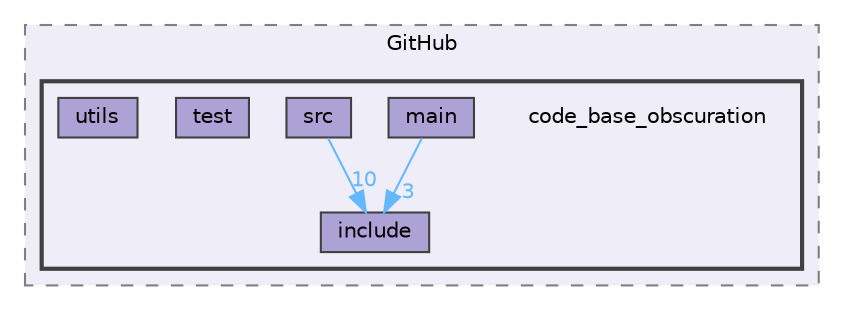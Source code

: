 digraph "C:/Users/Katia/Documents/GitHub/code_base_obscuration"
{
 // LATEX_PDF_SIZE
  bgcolor="transparent";
  edge [fontname=Helvetica,fontsize=10,labelfontname=Helvetica,labelfontsize=10];
  node [fontname=Helvetica,fontsize=10,shape=box,height=0.2,width=0.4];
  compound=true
  subgraph clusterdir_82d09b75812927f75554ad46f1f56e88 {
    graph [ bgcolor="#efedf7", pencolor="grey50", label="GitHub", fontname=Helvetica,fontsize=10 style="filled,dashed", URL="dir_82d09b75812927f75554ad46f1f56e88.html",tooltip=""]
  subgraph clusterdir_5775863d9c7d3ed38b43629c0c08d8a8 {
    graph [ bgcolor="#efedf7", pencolor="grey25", label="", fontname=Helvetica,fontsize=10 style="filled,bold", URL="dir_5775863d9c7d3ed38b43629c0c08d8a8.html",tooltip=""]
    dir_5775863d9c7d3ed38b43629c0c08d8a8 [shape=plaintext, label="code_base_obscuration"];
  dir_22d02f5bb5fe1487c74e4ebfacc28211 [label="include", fillcolor="#ada2d6", color="grey25", style="filled", URL="dir_22d02f5bb5fe1487c74e4ebfacc28211.html",tooltip=""];
  dir_0f7f09fd51f68cd34cce9da22157ca23 [label="main", fillcolor="#ada2d6", color="grey25", style="filled", URL="dir_0f7f09fd51f68cd34cce9da22157ca23.html",tooltip=""];
  dir_300da7042ed4f667eb05a50c7902a11d [label="src", fillcolor="#ada2d6", color="grey25", style="filled", URL="dir_300da7042ed4f667eb05a50c7902a11d.html",tooltip=""];
  dir_96d169e2693abe10e4953785dce6488a [label="test", fillcolor="#ada2d6", color="grey25", style="filled", URL="dir_96d169e2693abe10e4953785dce6488a.html",tooltip=""];
  dir_75a99e565e81558759e27b5c901317f4 [label="utils", fillcolor="#ada2d6", color="grey25", style="filled", URL="dir_75a99e565e81558759e27b5c901317f4.html",tooltip=""];
  }
  }
  dir_0f7f09fd51f68cd34cce9da22157ca23->dir_22d02f5bb5fe1487c74e4ebfacc28211 [headlabel="3", labeldistance=1.5 headhref="dir_000025_000019.html" href="dir_000025_000019.html" color="steelblue1" fontcolor="steelblue1"];
  dir_300da7042ed4f667eb05a50c7902a11d->dir_22d02f5bb5fe1487c74e4ebfacc28211 [headlabel="10", labeldistance=1.5 headhref="dir_000045_000019.html" href="dir_000045_000019.html" color="steelblue1" fontcolor="steelblue1"];
}
